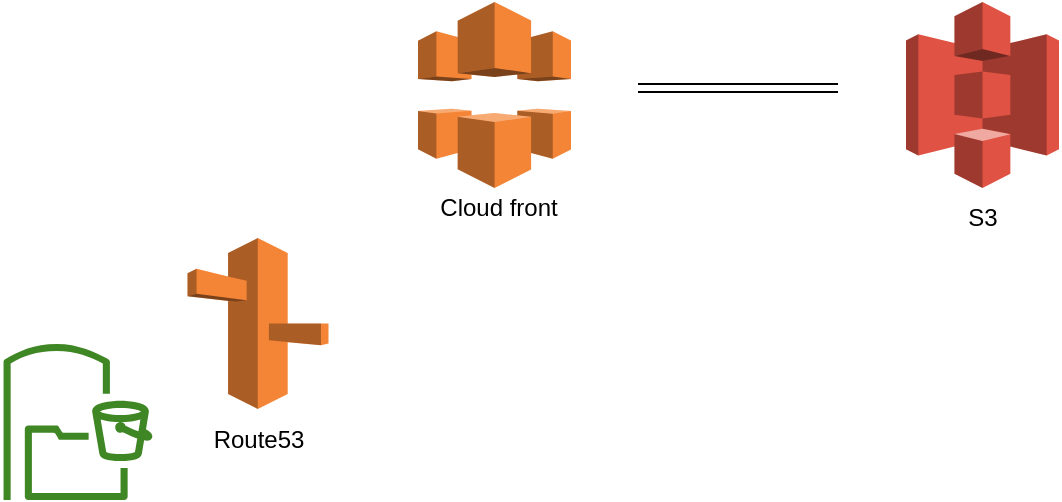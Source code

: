 <mxfile>
    <diagram id="Vdma3UlVTi2WP0HlR6AQ" name="ページ1">
        <mxGraphModel dx="2168" dy="850" grid="0" gridSize="10" guides="1" tooltips="1" connect="1" arrows="1" fold="1" page="1" pageScale="1" pageWidth="827" pageHeight="1169" math="0" shadow="0">
            <root>
                <mxCell id="0"/>
                <mxCell id="1" parent="0"/>
                <mxCell id="8" style="edgeStyle=none;shape=link;html=1;" edge="1" parent="1">
                    <mxGeometry relative="1" as="geometry">
                        <mxPoint x="380" y="105" as="sourcePoint"/>
                        <mxPoint x="280" y="105" as="targetPoint"/>
                    </mxGeometry>
                </mxCell>
                <mxCell id="10" value="" style="outlineConnect=0;dashed=0;verticalLabelPosition=bottom;verticalAlign=top;align=center;html=1;shape=mxgraph.aws3.route_53;fillColor=#F58536;gradientColor=none;" vertex="1" parent="1">
                    <mxGeometry x="54.75" y="180" width="70.5" height="85.5" as="geometry"/>
                </mxCell>
                <mxCell id="12" value="Route53" style="text;html=1;align=center;verticalAlign=middle;resizable=0;points=[];autosize=1;strokeColor=none;fillColor=none;" vertex="1" parent="1">
                    <mxGeometry x="54.75" y="265.5" width="70" height="30" as="geometry"/>
                </mxCell>
                <mxCell id="13" value="" style="outlineConnect=0;dashed=0;verticalLabelPosition=bottom;verticalAlign=top;align=center;html=1;shape=mxgraph.aws3.cloudfront;fillColor=#F58536;gradientColor=none;" vertex="1" parent="1">
                    <mxGeometry x="170" y="62" width="76.5" height="93" as="geometry"/>
                </mxCell>
                <mxCell id="14" value="Cloud front" style="text;html=1;align=center;verticalAlign=middle;resizable=0;points=[];autosize=1;strokeColor=none;fillColor=none;" vertex="1" parent="1">
                    <mxGeometry x="170" y="150" width="80" height="30" as="geometry"/>
                </mxCell>
                <mxCell id="15" value="" style="outlineConnect=0;dashed=0;verticalLabelPosition=bottom;verticalAlign=top;align=center;html=1;shape=mxgraph.aws3.s3;fillColor=#E05243;gradientColor=none;" vertex="1" parent="1">
                    <mxGeometry x="414" y="62" width="76.5" height="93" as="geometry"/>
                </mxCell>
                <mxCell id="16" value="S3" style="text;html=1;align=center;verticalAlign=middle;resizable=0;points=[];autosize=1;strokeColor=none;fillColor=none;" vertex="1" parent="1">
                    <mxGeometry x="432.25" y="155" width="40" height="30" as="geometry"/>
                </mxCell>
                <mxCell id="17" value="" style="sketch=0;outlineConnect=0;fontColor=#232F3E;gradientColor=none;fillColor=#3F8624;strokeColor=none;dashed=0;verticalLabelPosition=bottom;verticalAlign=top;align=center;html=1;fontSize=12;fontStyle=0;aspect=fixed;pointerEvents=1;shape=mxgraph.aws4.s3_file_gateway;" vertex="1" parent="1">
                    <mxGeometry x="-39" y="233" width="78" height="78" as="geometry"/>
                </mxCell>
            </root>
        </mxGraphModel>
    </diagram>
</mxfile>
